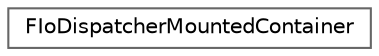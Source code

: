 digraph "Graphical Class Hierarchy"
{
 // INTERACTIVE_SVG=YES
 // LATEX_PDF_SIZE
  bgcolor="transparent";
  edge [fontname=Helvetica,fontsize=10,labelfontname=Helvetica,labelfontsize=10];
  node [fontname=Helvetica,fontsize=10,shape=box,height=0.2,width=0.4];
  rankdir="LR";
  Node0 [id="Node000000",label="FIoDispatcherMountedContainer",height=0.2,width=0.4,color="grey40", fillcolor="white", style="filled",URL="$d7/d60/structFIoDispatcherMountedContainer.html",tooltip=" "];
}
